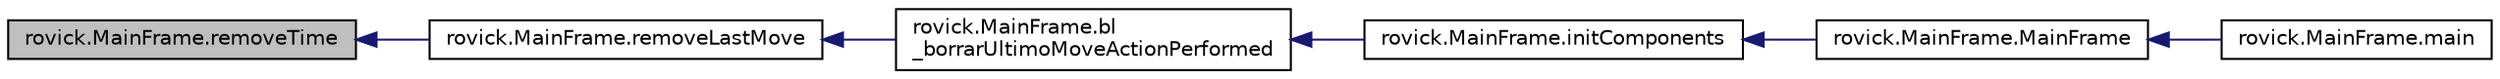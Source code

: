 digraph "rovick.MainFrame.removeTime"
{
  edge [fontname="Helvetica",fontsize="10",labelfontname="Helvetica",labelfontsize="10"];
  node [fontname="Helvetica",fontsize="10",shape=record];
  rankdir="LR";
  Node5 [label="rovick.MainFrame.removeTime",height=0.2,width=0.4,color="black", fillcolor="grey75", style="filled", fontcolor="black"];
  Node5 -> Node6 [dir="back",color="midnightblue",fontsize="10",style="solid",fontname="Helvetica"];
  Node6 [label="rovick.MainFrame.removeLastMove",height=0.2,width=0.4,color="black", fillcolor="white", style="filled",URL="$group___auxiliares_ga27c198265fb7a3f149b95aaac12bf9f0.html#ga27c198265fb7a3f149b95aaac12bf9f0",tooltip="Borra el ultimo movimiento del ArrayList movimientos, y ajusta los tiempos y los movimientos. "];
  Node6 -> Node7 [dir="back",color="midnightblue",fontsize="10",style="solid",fontname="Helvetica"];
  Node7 [label="rovick.MainFrame.bl\l_borrarUltimoMoveActionPerformed",height=0.2,width=0.4,color="black", fillcolor="white", style="filled",URL="$group___otros_ga34294f2c62e4f116ccf881cfefcaeacb.html#ga34294f2c62e4f116ccf881cfefcaeacb"];
  Node7 -> Node8 [dir="back",color="midnightblue",fontsize="10",style="solid",fontname="Helvetica"];
  Node8 [label="rovick.MainFrame.initComponents",height=0.2,width=0.4,color="black", fillcolor="white", style="filled",URL="$classrovick_1_1_main_frame_a6bfda0f949106916323960d384a309e0.html#a6bfda0f949106916323960d384a309e0"];
  Node8 -> Node9 [dir="back",color="midnightblue",fontsize="10",style="solid",fontname="Helvetica"];
  Node9 [label="rovick.MainFrame.MainFrame",height=0.2,width=0.4,color="black", fillcolor="white", style="filled",URL="$group___principales_ga511f1ff25cbcc94bf9a36611674b5fec.html#ga511f1ff25cbcc94bf9a36611674b5fec",tooltip="Contrucotr de la victa principal. "];
  Node9 -> Node10 [dir="back",color="midnightblue",fontsize="10",style="solid",fontname="Helvetica"];
  Node10 [label="rovick.MainFrame.main",height=0.2,width=0.4,color="black", fillcolor="white", style="filled",URL="$classrovick_1_1_main_frame_ac31f17c5894a105267e32842324663ac.html#ac31f17c5894a105267e32842324663ac"];
}
